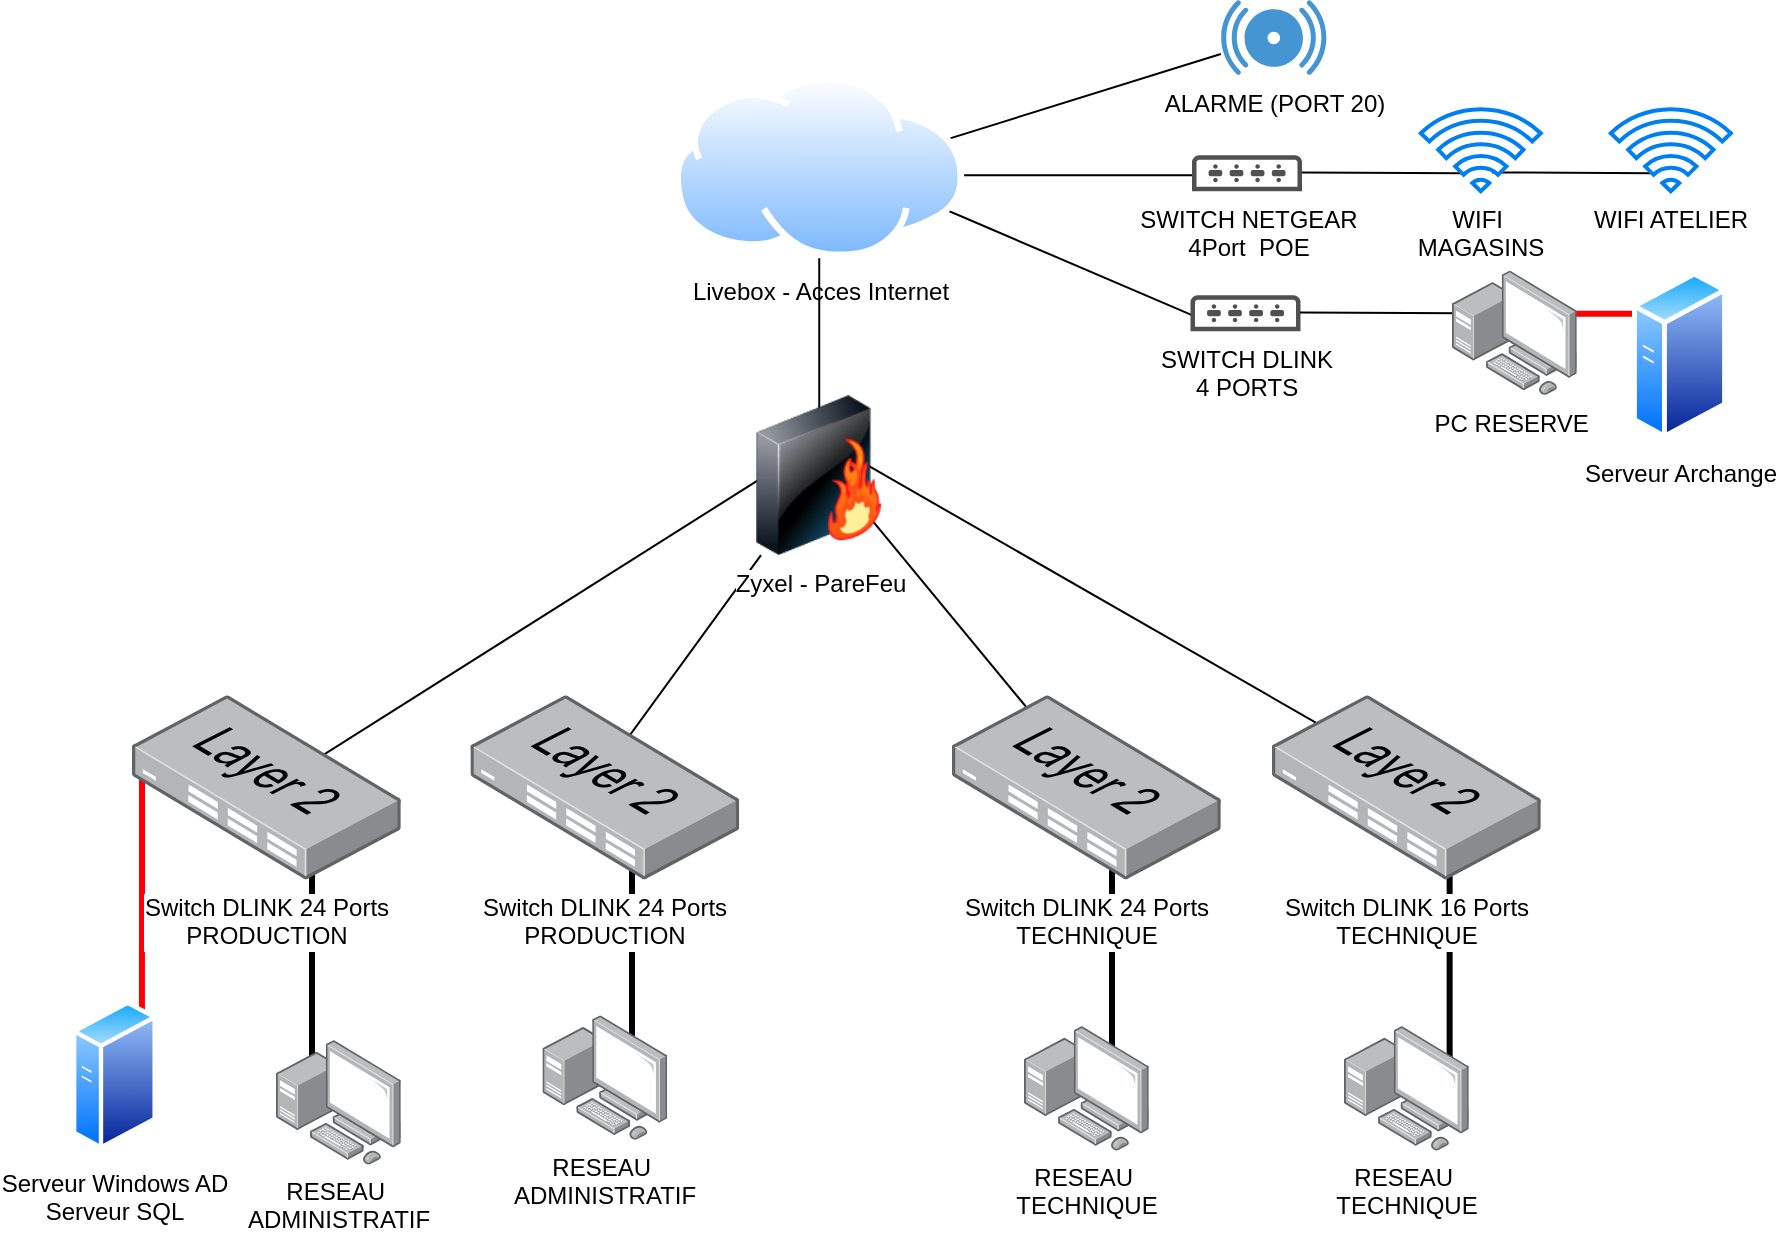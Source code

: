 <mxfile version="24.7.8">
  <diagram name="Page-1" id="h5BqgzOz8g5BnU1G2JjQ">
    <mxGraphModel dx="1114" dy="974" grid="1" gridSize="10" guides="1" tooltips="1" connect="1" arrows="1" fold="1" page="1" pageScale="1" pageWidth="827" pageHeight="1169" math="0" shadow="0">
      <root>
        <mxCell id="0" />
        <mxCell id="1" parent="0" />
        <mxCell id="ZFEIos-EVypomEYSKSWQ-45" value="" style="endArrow=none;html=1;rounded=0;strokeColor=#000000;strokeWidth=3;" parent="1" edge="1">
          <mxGeometry width="50" height="50" relative="1" as="geometry">
            <mxPoint x="160" y="590" as="sourcePoint" />
            <mxPoint x="160" y="450" as="targetPoint" />
          </mxGeometry>
        </mxCell>
        <mxCell id="ZFEIos-EVypomEYSKSWQ-43" value="" style="endArrow=none;html=1;rounded=0;strokeColor=#000000;strokeWidth=3;" parent="1" edge="1">
          <mxGeometry width="50" height="50" relative="1" as="geometry">
            <mxPoint x="728.82" y="590" as="sourcePoint" />
            <mxPoint x="728.82" y="450" as="targetPoint" />
          </mxGeometry>
        </mxCell>
        <mxCell id="ZFEIos-EVypomEYSKSWQ-42" value="" style="endArrow=none;html=1;rounded=0;strokeColor=#000000;strokeWidth=3;" parent="1" edge="1">
          <mxGeometry width="50" height="50" relative="1" as="geometry">
            <mxPoint x="560" y="590" as="sourcePoint" />
            <mxPoint x="560" y="450" as="targetPoint" />
          </mxGeometry>
        </mxCell>
        <mxCell id="ZFEIos-EVypomEYSKSWQ-41" value="" style="endArrow=none;html=1;rounded=0;strokeColor=#000000;strokeWidth=3;" parent="1" edge="1">
          <mxGeometry width="50" height="50" relative="1" as="geometry">
            <mxPoint x="320" y="590" as="sourcePoint" />
            <mxPoint x="320" y="450" as="targetPoint" />
          </mxGeometry>
        </mxCell>
        <mxCell id="ZFEIos-EVypomEYSKSWQ-37" value="" style="endArrow=none;html=1;rounded=0;entryX=0.544;entryY=0.546;entryDx=0;entryDy=0;entryPerimeter=0;" parent="1" source="ZFEIos-EVypomEYSKSWQ-36" target="ZFEIos-EVypomEYSKSWQ-4" edge="1">
          <mxGeometry width="50" height="50" relative="1" as="geometry">
            <mxPoint x="600" y="57.6" as="sourcePoint" />
            <mxPoint x="590" y="247.6" as="targetPoint" />
          </mxGeometry>
        </mxCell>
        <mxCell id="ZFEIos-EVypomEYSKSWQ-31" value="" style="endArrow=none;html=1;rounded=0;entryX=0.337;entryY=0.328;entryDx=0;entryDy=0;entryPerimeter=0;" parent="1" target="ZFEIos-EVypomEYSKSWQ-4" edge="1">
          <mxGeometry width="50" height="50" relative="1" as="geometry">
            <mxPoint x="600" y="197.6" as="sourcePoint" />
            <mxPoint x="510" y="167.6" as="targetPoint" />
          </mxGeometry>
        </mxCell>
        <mxCell id="ZFEIos-EVypomEYSKSWQ-29" value="" style="endArrow=none;html=1;rounded=0;exitX=0.367;exitY=0.78;exitDx=0;exitDy=0;exitPerimeter=0;" parent="1" source="ZFEIos-EVypomEYSKSWQ-30" edge="1">
          <mxGeometry width="50" height="50" relative="1" as="geometry">
            <mxPoint x="815" y="126.2" as="sourcePoint" />
            <mxPoint x="750" y="126.2" as="targetPoint" />
          </mxGeometry>
        </mxCell>
        <mxCell id="ZFEIos-EVypomEYSKSWQ-21" value="" style="endArrow=none;html=1;rounded=0;" parent="1" edge="1">
          <mxGeometry width="50" height="50" relative="1" as="geometry">
            <mxPoint x="600" y="127.6" as="sourcePoint" />
            <mxPoint x="443.367" y="127.6" as="targetPoint" />
          </mxGeometry>
        </mxCell>
        <mxCell id="ZFEIos-EVypomEYSKSWQ-20" value="" style="endArrow=none;html=1;rounded=0;strokeColor=#ff0000;strokeWidth=3;exitX=0.632;exitY=0.256;exitDx=0;exitDy=0;exitPerimeter=0;entryX=0.975;entryY=0.348;entryDx=0;entryDy=0;entryPerimeter=0;" parent="1" source="ZFEIos-EVypomEYSKSWQ-17" target="ZFEIos-EVypomEYSKSWQ-35" edge="1">
          <mxGeometry width="50" height="50" relative="1" as="geometry">
            <mxPoint x="5" y="587.6" as="sourcePoint" />
            <mxPoint x="90" y="417.6" as="targetPoint" />
          </mxGeometry>
        </mxCell>
        <mxCell id="ZFEIos-EVypomEYSKSWQ-19" value="" style="endArrow=none;html=1;rounded=0;strokeColor=#ff0000;strokeWidth=3;exitX=0.825;exitY=0.4;exitDx=0;exitDy=0;exitPerimeter=0;" parent="1" source="ZFEIos-EVypomEYSKSWQ-2" edge="1">
          <mxGeometry width="50" height="50" relative="1" as="geometry">
            <mxPoint x="-5" y="577.6" as="sourcePoint" />
            <mxPoint x="75" y="427.6" as="targetPoint" />
          </mxGeometry>
        </mxCell>
        <mxCell id="ZFEIos-EVypomEYSKSWQ-16" value="" style="endArrow=none;html=1;rounded=0;" parent="1" edge="1">
          <mxGeometry width="50" height="50" relative="1" as="geometry">
            <mxPoint x="760" y="457.6" as="sourcePoint" />
            <mxPoint x="428.967" y="267.6" as="targetPoint" />
          </mxGeometry>
        </mxCell>
        <mxCell id="ZFEIos-EVypomEYSKSWQ-15" value="" style="endArrow=none;html=1;rounded=0;" parent="1" edge="1">
          <mxGeometry width="50" height="50" relative="1" as="geometry">
            <mxPoint x="570" y="457.6" as="sourcePoint" />
            <mxPoint x="418.967" y="274.6" as="targetPoint" />
          </mxGeometry>
        </mxCell>
        <mxCell id="ZFEIos-EVypomEYSKSWQ-14" value="" style="endArrow=none;html=1;rounded=0;exitX=0.521;exitY=0.5;exitDx=0;exitDy=0;exitPerimeter=0;" parent="1" target="ZFEIos-EVypomEYSKSWQ-5" edge="1">
          <mxGeometry width="50" height="50" relative="1" as="geometry">
            <mxPoint x="300" y="433.6" as="sourcePoint" />
            <mxPoint x="547" y="277.6" as="targetPoint" />
          </mxGeometry>
        </mxCell>
        <mxCell id="ZFEIos-EVypomEYSKSWQ-13" value="" style="endArrow=none;html=1;rounded=0;exitX=0.521;exitY=0.5;exitDx=0;exitDy=0;exitPerimeter=0;" parent="1" source="ZFEIos-EVypomEYSKSWQ-8" edge="1">
          <mxGeometry width="50" height="50" relative="1" as="geometry">
            <mxPoint x="177" y="417.6" as="sourcePoint" />
            <mxPoint x="387" y="277.6" as="targetPoint" />
          </mxGeometry>
        </mxCell>
        <mxCell id="ZFEIos-EVypomEYSKSWQ-2" value="Serveur Windows AD&lt;div&gt;Serveur SQL&lt;/div&gt;" style="image;aspect=fixed;perimeter=ellipsePerimeter;html=1;align=center;shadow=0;dashed=0;spacingTop=3;image=img/lib/active_directory/generic_server.svg;" parent="1" vertex="1">
          <mxGeometry x="40" y="539.68" width="42.4" height="75.72" as="geometry" />
        </mxCell>
        <mxCell id="ZFEIos-EVypomEYSKSWQ-4" value="Livebox - Acces Internet" style="image;aspect=fixed;perimeter=ellipsePerimeter;html=1;align=center;shadow=0;dashed=0;spacingTop=3;image=img/lib/active_directory/internet_cloud.svg;" parent="1" vertex="1">
          <mxGeometry x="341" y="77.6" width="145.24" height="91.5" as="geometry" />
        </mxCell>
        <mxCell id="ZFEIos-EVypomEYSKSWQ-7" value="" style="endArrow=none;html=1;rounded=0;exitX=0.5;exitY=0.25;exitDx=0;exitDy=0;exitPerimeter=0;" parent="1" source="ZFEIos-EVypomEYSKSWQ-5" target="ZFEIos-EVypomEYSKSWQ-4" edge="1">
          <mxGeometry width="50" height="50" relative="1" as="geometry">
            <mxPoint x="360" y="217.6" as="sourcePoint" />
            <mxPoint x="440" y="487.6" as="targetPoint" />
            <Array as="points" />
          </mxGeometry>
        </mxCell>
        <mxCell id="ZFEIos-EVypomEYSKSWQ-5" value="Zyxel - PareFeu" style="image;html=1;image=img/lib/clip_art/networking/Firewall-page1_128x128.png" parent="1" vertex="1">
          <mxGeometry x="373.62" y="237.6" width="80" height="80" as="geometry" />
        </mxCell>
        <mxCell id="ZFEIos-EVypomEYSKSWQ-8" value="Switch DLINK 24 Ports&lt;br&gt;PRODUCTION" style="image;points=[];aspect=fixed;html=1;align=center;shadow=0;dashed=0;image=img/lib/allied_telesis/switch/Switch_24_port_L2.svg;rotation=0;" parent="1" vertex="1">
          <mxGeometry x="70" y="387.6" width="134.4" height="92.13" as="geometry" />
        </mxCell>
        <mxCell id="ZFEIos-EVypomEYSKSWQ-10" value="Switch DLINK 24 Ports&lt;br&gt;PRODUCTION" style="image;points=[];aspect=fixed;html=1;align=center;shadow=0;dashed=0;image=img/lib/allied_telesis/switch/Switch_24_port_L2.svg;rotation=0;" parent="1" vertex="1">
          <mxGeometry x="239.22" y="387.6" width="134.4" height="92.13" as="geometry" />
        </mxCell>
        <mxCell id="ZFEIos-EVypomEYSKSWQ-11" value="Switch DLINK 24 Ports&lt;br&gt;TECHNIQUE" style="image;points=[];aspect=fixed;html=1;align=center;shadow=0;dashed=0;image=img/lib/allied_telesis/switch/Switch_24_port_L2.svg;rotation=0;" parent="1" vertex="1">
          <mxGeometry x="480" y="387.6" width="134.4" height="92.13" as="geometry" />
        </mxCell>
        <mxCell id="ZFEIos-EVypomEYSKSWQ-12" value="Switch DLINK 16 Ports &lt;br&gt;TECHNIQUE" style="image;points=[];aspect=fixed;html=1;align=center;shadow=0;dashed=0;image=img/lib/allied_telesis/switch/Switch_24_port_L2.svg;rotation=0;" parent="1" vertex="1">
          <mxGeometry x="640" y="387.6" width="134.4" height="92.13" as="geometry" />
        </mxCell>
        <mxCell id="ZFEIos-EVypomEYSKSWQ-17" value="Serveur Archange" style="image;aspect=fixed;perimeter=ellipsePerimeter;html=1;align=center;shadow=0;dashed=0;spacingTop=3;image=img/lib/active_directory/generic_server.svg;" parent="1" vertex="1">
          <mxGeometry x="820" y="175.2" width="47.49" height="84.8" as="geometry" />
        </mxCell>
        <mxCell id="ZFEIos-EVypomEYSKSWQ-25" value="SWITCH NETGEAR&lt;br&gt;4Port&amp;nbsp; POE" style="sketch=0;pointerEvents=1;shadow=0;dashed=0;html=1;strokeColor=none;fillColor=#505050;labelPosition=center;verticalLabelPosition=bottom;verticalAlign=top;outlineConnect=0;align=center;shape=mxgraph.office.devices.switch;" parent="1" vertex="1">
          <mxGeometry x="600" y="117.6" width="55" height="18" as="geometry" />
        </mxCell>
        <mxCell id="ZFEIos-EVypomEYSKSWQ-26" value="" style="endArrow=none;html=1;rounded=0;exitX=0.367;exitY=0.78;exitDx=0;exitDy=0;exitPerimeter=0;" parent="1" source="ZFEIos-EVypomEYSKSWQ-27" edge="1">
          <mxGeometry width="50" height="50" relative="1" as="geometry">
            <mxPoint x="720" y="126.2" as="sourcePoint" />
            <mxPoint x="655" y="126.2" as="targetPoint" />
          </mxGeometry>
        </mxCell>
        <mxCell id="ZFEIos-EVypomEYSKSWQ-27" value="WIFI&amp;nbsp;&lt;div&gt;MAGASINS&lt;/div&gt;" style="html=1;verticalLabelPosition=bottom;align=center;labelBackgroundColor=#ffffff;verticalAlign=top;strokeWidth=2;strokeColor=#0080F0;shadow=0;dashed=0;shape=mxgraph.ios7.icons.wifi;pointerEvents=1" parent="1" vertex="1">
          <mxGeometry x="714.4" y="94.6" width="60" height="41" as="geometry" />
        </mxCell>
        <mxCell id="ZFEIos-EVypomEYSKSWQ-30" value="WIFI ATELIER" style="html=1;verticalLabelPosition=bottom;align=center;labelBackgroundColor=#ffffff;verticalAlign=top;strokeWidth=2;strokeColor=#0080F0;shadow=0;dashed=0;shape=mxgraph.ios7.icons.wifi;pointerEvents=1" parent="1" vertex="1">
          <mxGeometry x="809.4" y="94.6" width="60" height="41" as="geometry" />
        </mxCell>
        <mxCell id="ZFEIos-EVypomEYSKSWQ-32" value="SWITCH DLINK&lt;div&gt;4 PORTS&lt;/div&gt;" style="sketch=0;pointerEvents=1;shadow=0;dashed=0;html=1;strokeColor=none;fillColor=#505050;labelPosition=center;verticalLabelPosition=bottom;verticalAlign=top;outlineConnect=0;align=center;shape=mxgraph.office.devices.switch;" parent="1" vertex="1">
          <mxGeometry x="599.25" y="187.6" width="55" height="18" as="geometry" />
        </mxCell>
        <mxCell id="ZFEIos-EVypomEYSKSWQ-34" value="" style="endArrow=none;html=1;rounded=0;exitX=0.367;exitY=0.78;exitDx=0;exitDy=0;exitPerimeter=0;" parent="1" edge="1">
          <mxGeometry width="50" height="50" relative="1" as="geometry">
            <mxPoint x="735" y="196.63" as="sourcePoint" />
            <mxPoint x="654" y="196.23" as="targetPoint" />
          </mxGeometry>
        </mxCell>
        <mxCell id="ZFEIos-EVypomEYSKSWQ-35" value="PC RESERVE&amp;nbsp;" style="image;points=[];aspect=fixed;html=1;align=center;shadow=0;dashed=0;image=img/lib/allied_telesis/computer_and_terminals/Personal_Computer_with_Server.svg;" parent="1" vertex="1">
          <mxGeometry x="730" y="175.2" width="62.4" height="62.4" as="geometry" />
        </mxCell>
        <mxCell id="ZFEIos-EVypomEYSKSWQ-36" value="ALARME (PORT 20)" style="shadow=0;dashed=0;html=1;strokeColor=none;fillColor=#4495D1;labelPosition=center;verticalLabelPosition=bottom;verticalAlign=top;align=center;outlineConnect=0;shape=mxgraph.veeam.2d.alarm;" parent="1" vertex="1">
          <mxGeometry x="614.4" y="40.0" width="52.8" height="37.6" as="geometry" />
        </mxCell>
        <mxCell id="ZFEIos-EVypomEYSKSWQ-38" value="RESEAU&amp;nbsp;&lt;div&gt;ADMINISTRATIF&lt;/div&gt;" style="image;points=[];aspect=fixed;html=1;align=center;shadow=0;dashed=0;image=img/lib/allied_telesis/computer_and_terminals/Personal_Computer_with_Server.svg;" parent="1" vertex="1">
          <mxGeometry x="275.22" y="547.6" width="62.4" height="62.4" as="geometry" />
        </mxCell>
        <mxCell id="ZFEIos-EVypomEYSKSWQ-39" value="RESEAU&amp;nbsp;&lt;div&gt;TECHNIQUE&lt;/div&gt;" style="image;points=[];aspect=fixed;html=1;align=center;shadow=0;dashed=0;image=img/lib/allied_telesis/computer_and_terminals/Personal_Computer_with_Server.svg;" parent="1" vertex="1">
          <mxGeometry x="516" y="553.0" width="62.4" height="62.4" as="geometry" />
        </mxCell>
        <mxCell id="ZFEIos-EVypomEYSKSWQ-40" value="RESEAU&amp;nbsp;&lt;div&gt;TECHNIQUE&lt;/div&gt;" style="image;points=[];aspect=fixed;html=1;align=center;shadow=0;dashed=0;image=img/lib/allied_telesis/computer_and_terminals/Personal_Computer_with_Server.svg;" parent="1" vertex="1">
          <mxGeometry x="676" y="553.0" width="62.4" height="62.4" as="geometry" />
        </mxCell>
        <mxCell id="ZFEIos-EVypomEYSKSWQ-44" value="RESEAU&amp;nbsp;&lt;div&gt;ADMINISTRATIF&lt;/div&gt;" style="image;points=[];aspect=fixed;html=1;align=center;shadow=0;dashed=0;image=img/lib/allied_telesis/computer_and_terminals/Personal_Computer_with_Server.svg;" parent="1" vertex="1">
          <mxGeometry x="142.0" y="560.0" width="62.4" height="62.4" as="geometry" />
        </mxCell>
      </root>
    </mxGraphModel>
  </diagram>
</mxfile>

